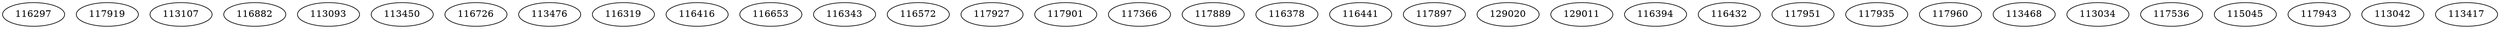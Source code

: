 digraph CaminhoCritico {
"116297" ;"117919" ;"113107" ;"116882" ;"113093" ;"113450" ;"116726" ;"113476" ;"116319" ;"116416" ;"116653" ;"116343" ;"116572" ;"117927" ;"117901" ;"117366" ;"117889" ;"116378" ;"116441" ;"117897" ;"129020" ;"129011" ;"116394" ;"116432" ;"117951" ;"117935" ;"117960" ;"113468" ;"113034" ;"117536" ;"115045" ;"117943" ;"113042" ;"113417" ;
}